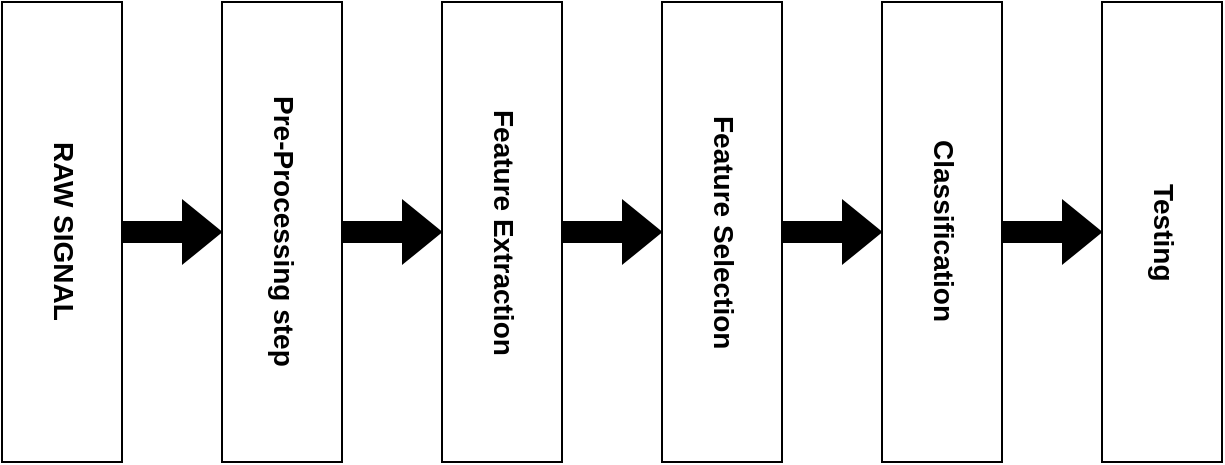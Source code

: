 <mxfile version="28.2.0">
  <diagram name="Page-1" id="yCcgdF2ZMj4vPDHFg7AX">
    <mxGraphModel dx="1042" dy="534" grid="1" gridSize="10" guides="1" tooltips="1" connect="1" arrows="1" fold="1" page="1" pageScale="1" pageWidth="850" pageHeight="1100" math="0" shadow="0">
      <root>
        <mxCell id="0" />
        <mxCell id="1" parent="0" />
        <mxCell id="kH0jVnUFbsQ16XGK4Owe-7" value="" style="edgeStyle=orthogonalEdgeStyle;rounded=0;orthogonalLoop=1;jettySize=auto;html=1;shape=flexArrow;fillColor=light-dark(#000000,#000000);" edge="1" parent="1" source="kH0jVnUFbsQ16XGK4Owe-1" target="kH0jVnUFbsQ16XGK4Owe-2">
          <mxGeometry relative="1" as="geometry" />
        </mxCell>
        <mxCell id="kH0jVnUFbsQ16XGK4Owe-1" value="RAW SIGNAL" style="rounded=0;whiteSpace=wrap;html=1;textDirection=vertical-rl;labelPosition=center;verticalLabelPosition=middle;align=center;verticalAlign=middle;fontStyle=1;fontSize=14;" vertex="1" parent="1">
          <mxGeometry x="20" y="170" width="60" height="230" as="geometry" />
        </mxCell>
        <mxCell id="kH0jVnUFbsQ16XGK4Owe-8" value="" style="edgeStyle=orthogonalEdgeStyle;rounded=0;orthogonalLoop=1;jettySize=auto;html=1;shape=flexArrow;fillColor=light-dark(#000000,#000000);" edge="1" parent="1" source="kH0jVnUFbsQ16XGK4Owe-2" target="kH0jVnUFbsQ16XGK4Owe-3">
          <mxGeometry relative="1" as="geometry" />
        </mxCell>
        <mxCell id="kH0jVnUFbsQ16XGK4Owe-2" value="Pre-Processing step" style="rounded=0;whiteSpace=wrap;html=1;textDirection=vertical-rl;labelPosition=center;verticalLabelPosition=middle;align=center;verticalAlign=middle;fontStyle=1;fontSize=14;" vertex="1" parent="1">
          <mxGeometry x="130" y="170" width="60" height="230" as="geometry" />
        </mxCell>
        <mxCell id="kH0jVnUFbsQ16XGK4Owe-9" value="" style="edgeStyle=orthogonalEdgeStyle;rounded=0;orthogonalLoop=1;jettySize=auto;html=1;shape=flexArrow;fillColor=light-dark(#000000,#000000);" edge="1" parent="1" source="kH0jVnUFbsQ16XGK4Owe-3" target="kH0jVnUFbsQ16XGK4Owe-4">
          <mxGeometry relative="1" as="geometry" />
        </mxCell>
        <mxCell id="kH0jVnUFbsQ16XGK4Owe-3" value="Feature Extraction" style="rounded=0;whiteSpace=wrap;html=1;textDirection=vertical-rl;labelPosition=center;verticalLabelPosition=middle;align=center;verticalAlign=middle;fontStyle=1;fontSize=14;" vertex="1" parent="1">
          <mxGeometry x="240" y="170" width="60" height="230" as="geometry" />
        </mxCell>
        <mxCell id="kH0jVnUFbsQ16XGK4Owe-10" value="" style="edgeStyle=orthogonalEdgeStyle;rounded=0;orthogonalLoop=1;jettySize=auto;html=1;shape=flexArrow;fillColor=light-dark(#000000,#000000);" edge="1" parent="1" source="kH0jVnUFbsQ16XGK4Owe-4" target="kH0jVnUFbsQ16XGK4Owe-5">
          <mxGeometry relative="1" as="geometry" />
        </mxCell>
        <mxCell id="kH0jVnUFbsQ16XGK4Owe-4" value="Feature Selection" style="rounded=0;whiteSpace=wrap;html=1;textDirection=vertical-rl;labelPosition=center;verticalLabelPosition=middle;align=center;verticalAlign=middle;fontStyle=1;fontSize=14;" vertex="1" parent="1">
          <mxGeometry x="350" y="170" width="60" height="230" as="geometry" />
        </mxCell>
        <mxCell id="kH0jVnUFbsQ16XGK4Owe-11" value="" style="edgeStyle=orthogonalEdgeStyle;rounded=0;orthogonalLoop=1;jettySize=auto;html=1;shape=flexArrow;fillColor=light-dark(#000000,#000000);" edge="1" parent="1" source="kH0jVnUFbsQ16XGK4Owe-5" target="kH0jVnUFbsQ16XGK4Owe-6">
          <mxGeometry relative="1" as="geometry" />
        </mxCell>
        <mxCell id="kH0jVnUFbsQ16XGK4Owe-5" value="Classification" style="rounded=0;whiteSpace=wrap;html=1;textDirection=vertical-rl;labelPosition=center;verticalLabelPosition=middle;align=center;verticalAlign=middle;fontStyle=1;fontSize=14;" vertex="1" parent="1">
          <mxGeometry x="460" y="170" width="60" height="230" as="geometry" />
        </mxCell>
        <mxCell id="kH0jVnUFbsQ16XGK4Owe-6" value="Testing" style="rounded=0;whiteSpace=wrap;html=1;textDirection=vertical-rl;labelPosition=center;verticalLabelPosition=middle;align=center;verticalAlign=middle;fontStyle=1;fontSize=14;" vertex="1" parent="1">
          <mxGeometry x="570" y="170" width="60" height="230" as="geometry" />
        </mxCell>
      </root>
    </mxGraphModel>
  </diagram>
</mxfile>
